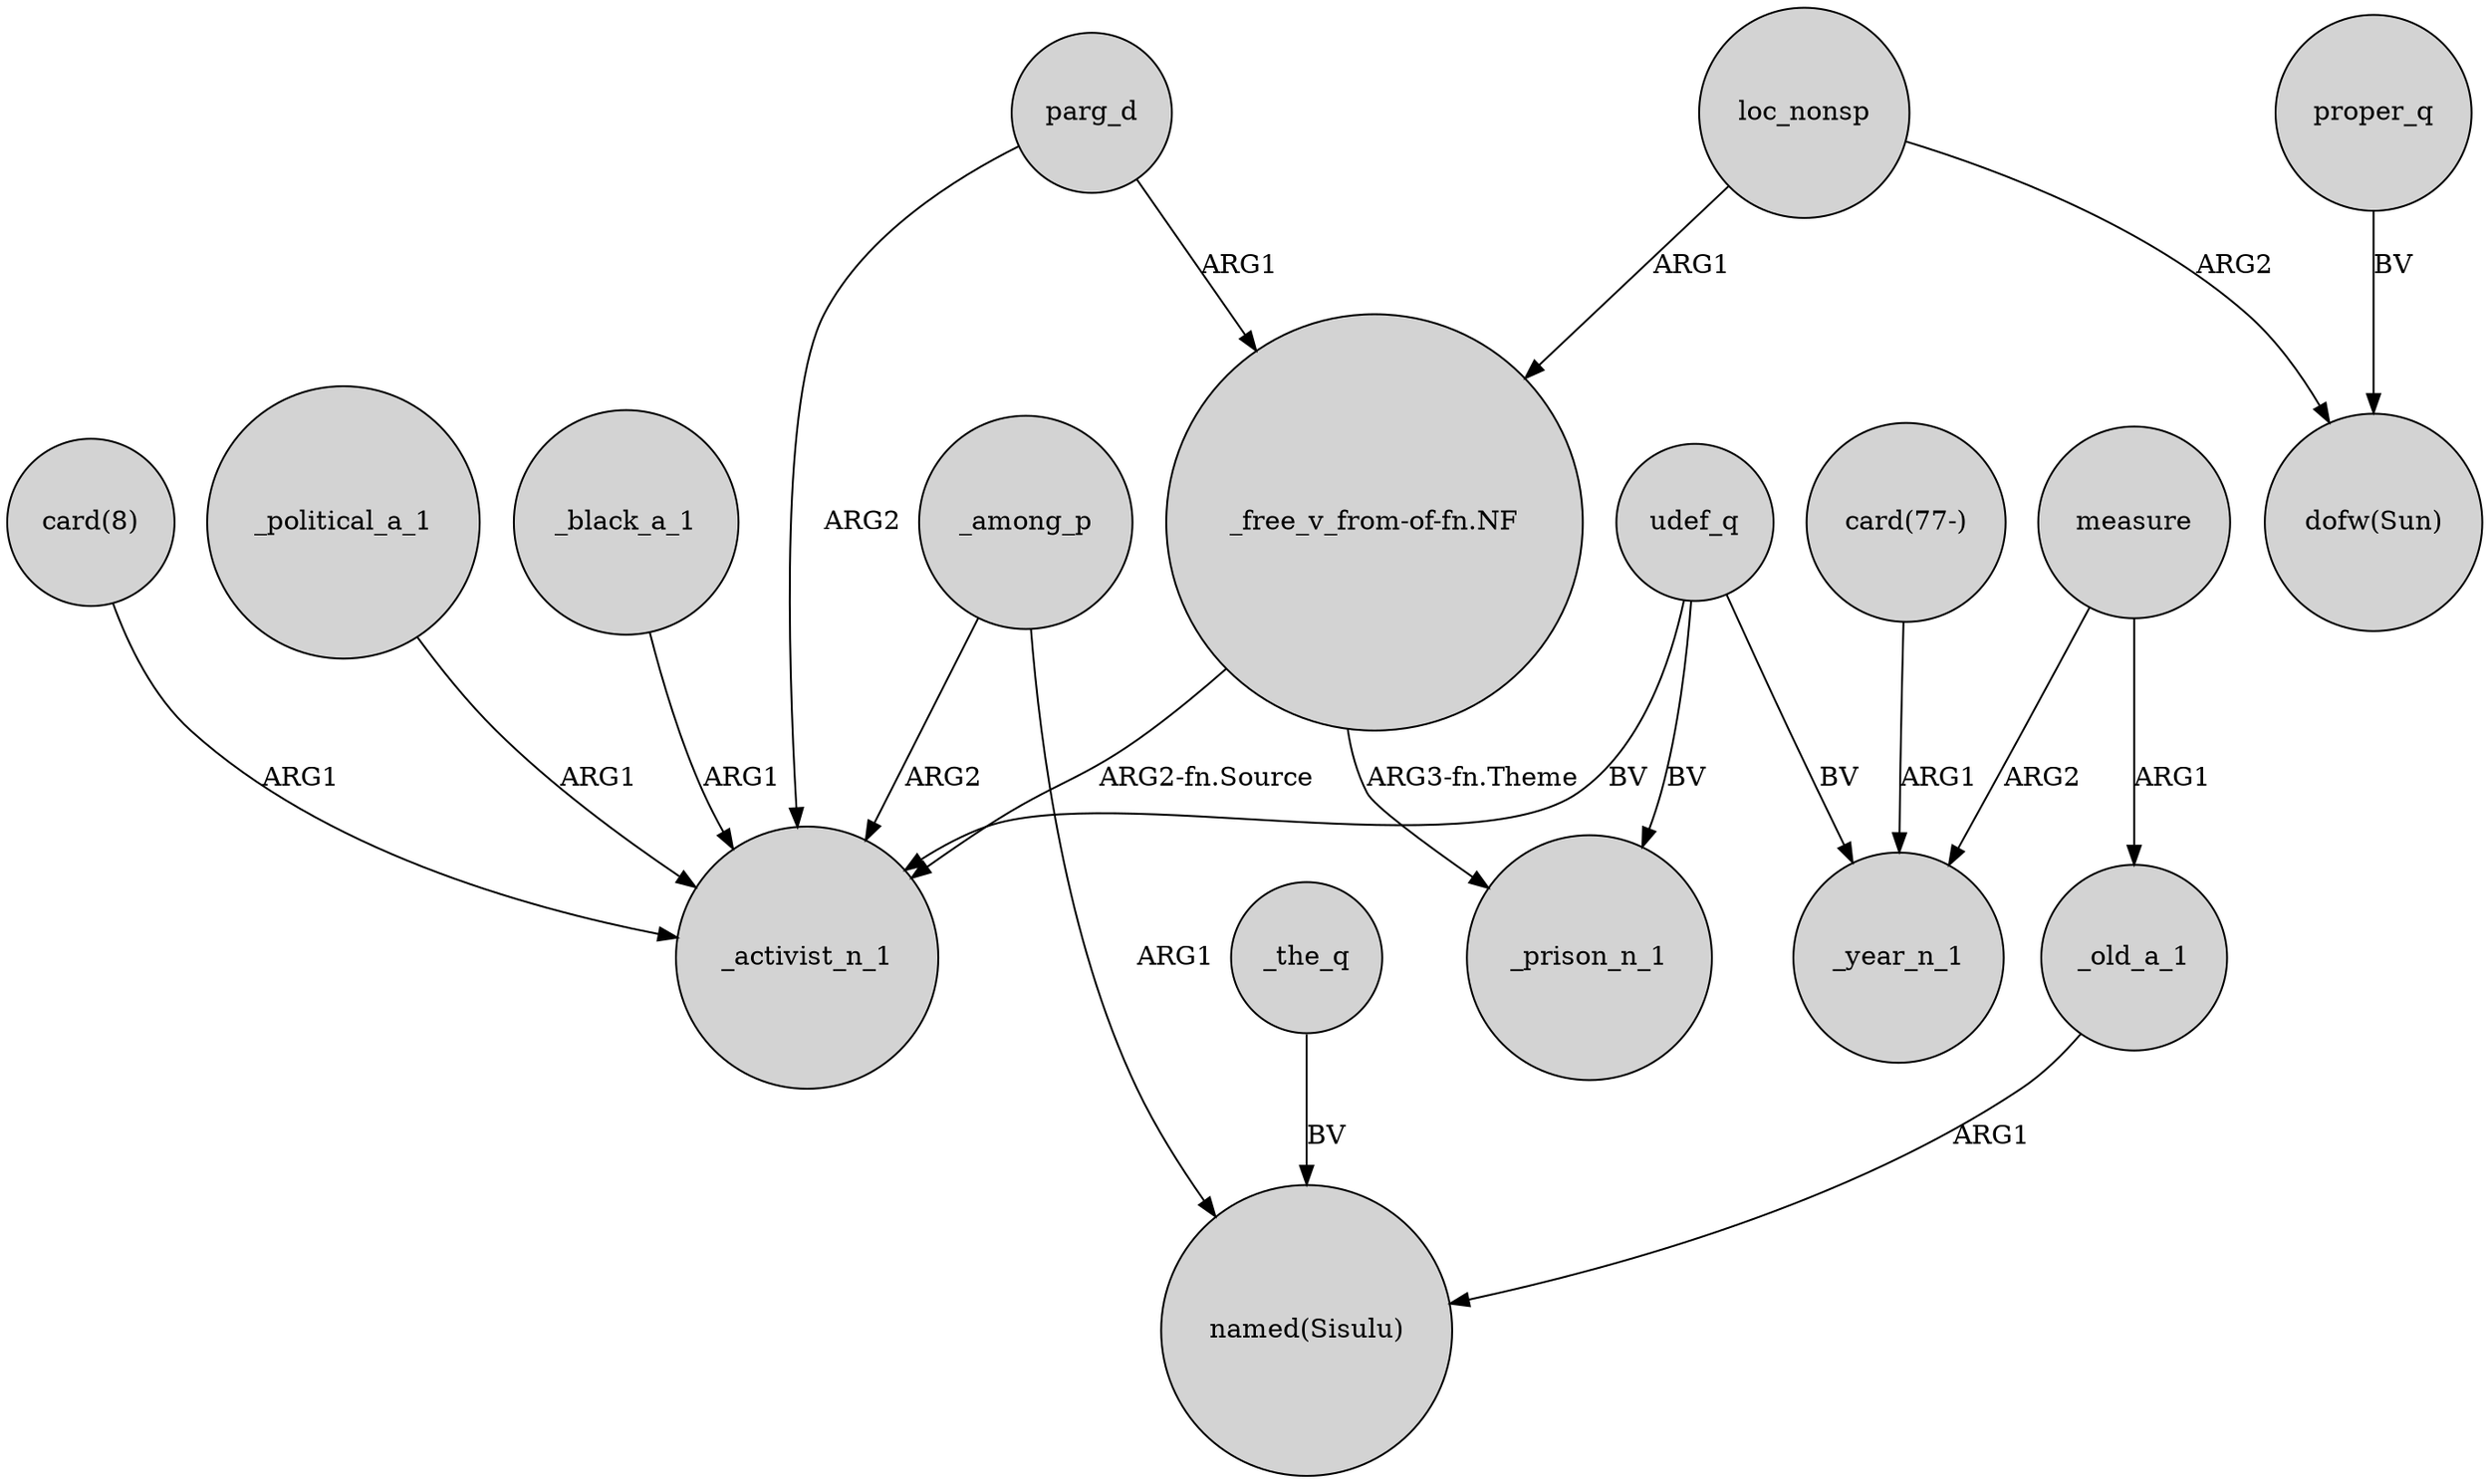 digraph {
	node [shape=circle style=filled]
	parg_d -> "_free_v_from-of-fn.NF" [label=ARG1]
	measure -> _year_n_1 [label=ARG2]
	"card(8)" -> _activist_n_1 [label=ARG1]
	loc_nonsp -> "_free_v_from-of-fn.NF" [label=ARG1]
	"_free_v_from-of-fn.NF" -> _prison_n_1 [label="ARG3-fn.Theme"]
	_political_a_1 -> _activist_n_1 [label=ARG1]
	_among_p -> "named(Sisulu)" [label=ARG1]
	"card(77-)" -> _year_n_1 [label=ARG1]
	_among_p -> _activist_n_1 [label=ARG2]
	loc_nonsp -> "dofw(Sun)" [label=ARG2]
	_the_q -> "named(Sisulu)" [label=BV]
	proper_q -> "dofw(Sun)" [label=BV]
	measure -> _old_a_1 [label=ARG1]
	_old_a_1 -> "named(Sisulu)" [label=ARG1]
	udef_q -> _activist_n_1 [label=BV]
	udef_q -> _year_n_1 [label=BV]
	parg_d -> _activist_n_1 [label=ARG2]
	udef_q -> _prison_n_1 [label=BV]
	"_free_v_from-of-fn.NF" -> _activist_n_1 [label="ARG2-fn.Source"]
	_black_a_1 -> _activist_n_1 [label=ARG1]
}
